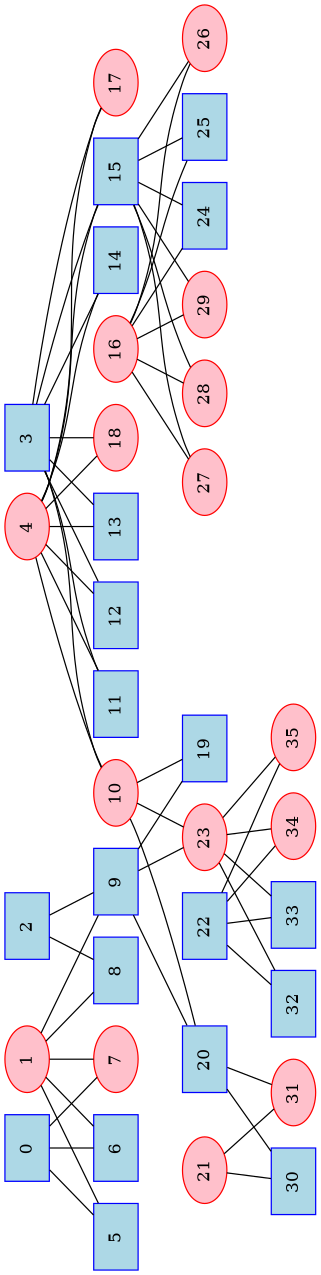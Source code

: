 digraph G {
size ="8.5,11";
ratio ="auto";
orientation ="landscape";
edge [dir=none];
node [shape=box];
"0" [shape=box, color="blue", style="filled" fillcolor="lightblue"] ;
"1" [shape=oval, color="red", style="filled" fillcolor="pink"] ;
"2" [shape=box, color="blue", style="filled" fillcolor="lightblue"] ;
"3" [shape=box, color="blue", style="filled" fillcolor="lightblue"] ;
"4" [shape=oval, color="red", style="filled" fillcolor="pink"] ;
"5" [shape=box, color="blue", style="filled" fillcolor="lightblue"] ;
"6" [shape=box, color="blue", style="filled" fillcolor="lightblue"] ;
"7" [shape=oval, color="red", style="filled" fillcolor="pink"] ;
"8" [shape=box, color="blue", style="filled" fillcolor="lightblue"] ;
"9" [shape=box, color="blue", style="filled" fillcolor="lightblue"] ;
"10" [shape=oval, color="red", style="filled" fillcolor="pink"] ;
"11" [shape=box, color="blue", style="filled" fillcolor="lightblue"] ;
"12" [shape=box, color="blue", style="filled" fillcolor="lightblue"] ;
"13" [shape=box, color="blue", style="filled" fillcolor="lightblue"] ;
"14" [shape=box, color="blue", style="filled" fillcolor="lightblue"] ;
"15" [shape=box, color="blue", style="filled" fillcolor="lightblue"] ;
"16" [shape=oval, color="red", style="filled" fillcolor="pink"] ;
"17" [shape=oval, color="red", style="filled" fillcolor="pink"] ;
"18" [shape=oval, color="red", style="filled" fillcolor="pink"] ;
"19" [shape=box, color="blue", style="filled" fillcolor="lightblue"] ;
"20" [shape=box, color="blue", style="filled" fillcolor="lightblue"] ;
"21" [shape=oval, color="red", style="filled" fillcolor="pink"] ;
"22" [shape=box, color="blue", style="filled" fillcolor="lightblue"] ;
"23" [shape=oval, color="red", style="filled" fillcolor="pink"] ;
"24" [shape=box, color="blue", style="filled" fillcolor="lightblue"] ;
"25" [shape=box, color="blue", style="filled" fillcolor="lightblue"] ;
"26" [shape=oval, color="red", style="filled" fillcolor="pink"] ;
"27" [shape=oval, color="red", style="filled" fillcolor="pink"] ;
"28" [shape=oval, color="red", style="filled" fillcolor="pink"] ;
"29" [shape=oval, color="red", style="filled" fillcolor="pink"] ;
"30" [shape=box, color="blue", style="filled" fillcolor="lightblue"] ;
"31" [shape=oval, color="red", style="filled" fillcolor="pink"] ;
"32" [shape=box, color="blue", style="filled" fillcolor="lightblue"] ;
"33" [shape=box, color="blue", style="filled" fillcolor="lightblue"] ;
"34" [shape=oval, color="red", style="filled" fillcolor="pink"] ;
"35" [shape=oval, color="red", style="filled" fillcolor="pink"] ;
0 -> 5
0 -> 6
0 -> 7
1 -> 5
1 -> 6
1 -> 7
1 -> 8
1 -> 9
9 -> 19
9 -> 20
9 -> 23
20 -> 30
20 -> 31
23 -> 32
23 -> 33
23 -> 34
23 -> 35
2 -> 8
2 -> 9
3 -> 10
3 -> 11
3 -> 12
3 -> 13
3 -> 14
3 -> 15
3 -> 17
3 -> 18
10 -> 19
10 -> 20
10 -> 23
15 -> 24
15 -> 25
15 -> 26
15 -> 27
15 -> 28
15 -> 29
4 -> 10
4 -> 11
4 -> 12
4 -> 13
4 -> 14
4 -> 15
4 -> 17
4 -> 18
16 -> 24
16 -> 25
16 -> 26
16 -> 27
16 -> 28
16 -> 29
21 -> 30
21 -> 31
22 -> 32
22 -> 33
22 -> 34
22 -> 35
}